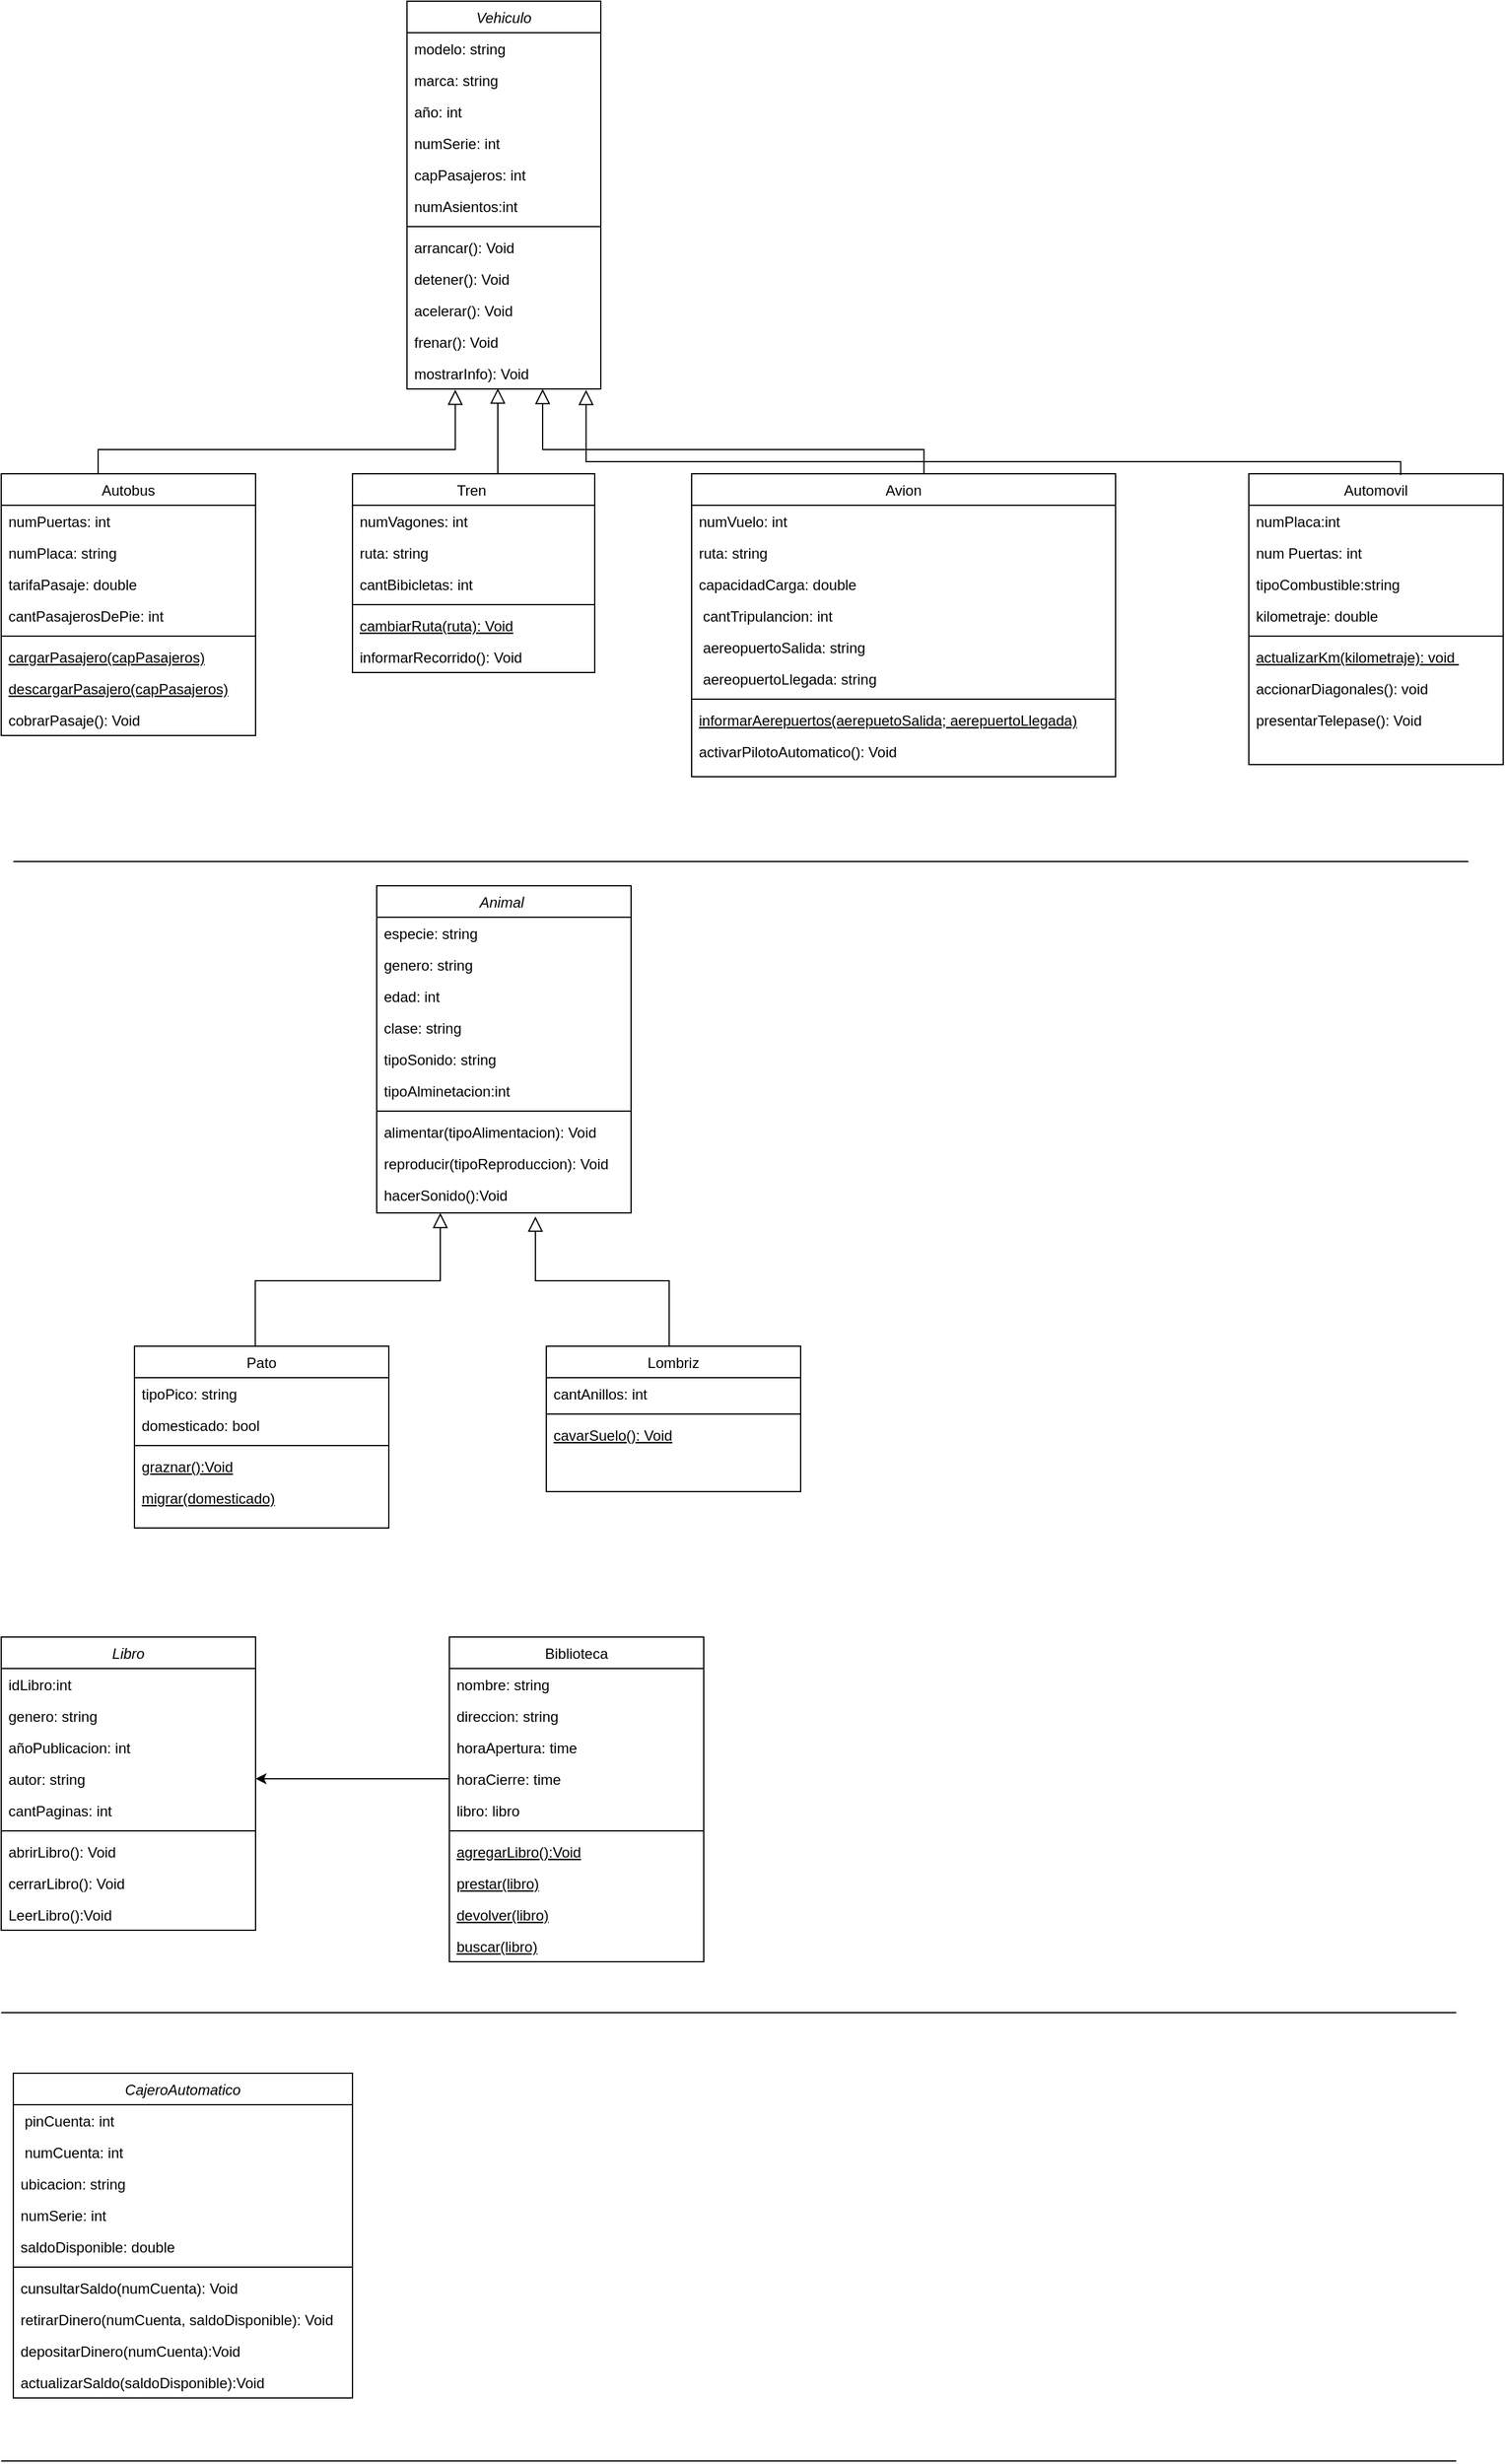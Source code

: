 <mxfile version="26.2.3">
  <diagram id="C5RBs43oDa-KdzZeNtuy" name="Page-1">
    <mxGraphModel dx="1697" dy="1608" grid="1" gridSize="10" guides="1" tooltips="1" connect="1" arrows="1" fold="1" page="1" pageScale="1" pageWidth="827" pageHeight="1169" math="0" shadow="0">
      <root>
        <mxCell id="WIyWlLk6GJQsqaUBKTNV-0" />
        <mxCell id="WIyWlLk6GJQsqaUBKTNV-1" parent="WIyWlLk6GJQsqaUBKTNV-0" />
        <mxCell id="zkfFHV4jXpPFQw0GAbJ--0" value="Vehiculo" style="swimlane;fontStyle=2;align=center;verticalAlign=top;childLayout=stackLayout;horizontal=1;startSize=26;horizontalStack=0;resizeParent=1;resizeLast=0;collapsible=1;marginBottom=0;rounded=0;shadow=0;strokeWidth=1;" parent="WIyWlLk6GJQsqaUBKTNV-1" vertex="1">
          <mxGeometry x="-435" y="-30" width="160" height="320" as="geometry">
            <mxRectangle x="230" y="140" width="160" height="26" as="alternateBounds" />
          </mxGeometry>
        </mxCell>
        <mxCell id="zkfFHV4jXpPFQw0GAbJ--1" value="modelo: string" style="text;align=left;verticalAlign=top;spacingLeft=4;spacingRight=4;overflow=hidden;rotatable=0;points=[[0,0.5],[1,0.5]];portConstraint=eastwest;" parent="zkfFHV4jXpPFQw0GAbJ--0" vertex="1">
          <mxGeometry y="26" width="160" height="26" as="geometry" />
        </mxCell>
        <mxCell id="_x3xow_RQGuz-umn8x1I-0" value="marca: string" style="text;align=left;verticalAlign=top;spacingLeft=4;spacingRight=4;overflow=hidden;rotatable=0;points=[[0,0.5],[1,0.5]];portConstraint=eastwest;" parent="zkfFHV4jXpPFQw0GAbJ--0" vertex="1">
          <mxGeometry y="52" width="160" height="26" as="geometry" />
        </mxCell>
        <mxCell id="_x3xow_RQGuz-umn8x1I-1" value="año: int" style="text;align=left;verticalAlign=top;spacingLeft=4;spacingRight=4;overflow=hidden;rotatable=0;points=[[0,0.5],[1,0.5]];portConstraint=eastwest;" parent="zkfFHV4jXpPFQw0GAbJ--0" vertex="1">
          <mxGeometry y="78" width="160" height="26" as="geometry" />
        </mxCell>
        <mxCell id="_x3xow_RQGuz-umn8x1I-2" value="numSerie: int" style="text;align=left;verticalAlign=top;spacingLeft=4;spacingRight=4;overflow=hidden;rotatable=0;points=[[0,0.5],[1,0.5]];portConstraint=eastwest;" parent="zkfFHV4jXpPFQw0GAbJ--0" vertex="1">
          <mxGeometry y="104" width="160" height="26" as="geometry" />
        </mxCell>
        <mxCell id="zkfFHV4jXpPFQw0GAbJ--2" value="capPasajeros: int" style="text;align=left;verticalAlign=top;spacingLeft=4;spacingRight=4;overflow=hidden;rotatable=0;points=[[0,0.5],[1,0.5]];portConstraint=eastwest;rounded=0;shadow=0;html=0;" parent="zkfFHV4jXpPFQw0GAbJ--0" vertex="1">
          <mxGeometry y="130" width="160" height="26" as="geometry" />
        </mxCell>
        <mxCell id="zkfFHV4jXpPFQw0GAbJ--3" value="numAsientos:int" style="text;align=left;verticalAlign=top;spacingLeft=4;spacingRight=4;overflow=hidden;rotatable=0;points=[[0,0.5],[1,0.5]];portConstraint=eastwest;rounded=0;shadow=0;html=0;" parent="zkfFHV4jXpPFQw0GAbJ--0" vertex="1">
          <mxGeometry y="156" width="160" height="26" as="geometry" />
        </mxCell>
        <mxCell id="zkfFHV4jXpPFQw0GAbJ--4" value="" style="line;html=1;strokeWidth=1;align=left;verticalAlign=middle;spacingTop=-1;spacingLeft=3;spacingRight=3;rotatable=0;labelPosition=right;points=[];portConstraint=eastwest;" parent="zkfFHV4jXpPFQw0GAbJ--0" vertex="1">
          <mxGeometry y="182" width="160" height="8" as="geometry" />
        </mxCell>
        <mxCell id="zkfFHV4jXpPFQw0GAbJ--5" value="arrancar(): Void" style="text;align=left;verticalAlign=top;spacingLeft=4;spacingRight=4;overflow=hidden;rotatable=0;points=[[0,0.5],[1,0.5]];portConstraint=eastwest;" parent="zkfFHV4jXpPFQw0GAbJ--0" vertex="1">
          <mxGeometry y="190" width="160" height="26" as="geometry" />
        </mxCell>
        <mxCell id="_x3xow_RQGuz-umn8x1I-3" value="detener(): Void" style="text;align=left;verticalAlign=top;spacingLeft=4;spacingRight=4;overflow=hidden;rotatable=0;points=[[0,0.5],[1,0.5]];portConstraint=eastwest;" parent="zkfFHV4jXpPFQw0GAbJ--0" vertex="1">
          <mxGeometry y="216" width="160" height="26" as="geometry" />
        </mxCell>
        <mxCell id="_x3xow_RQGuz-umn8x1I-4" value="acelerar(): Void" style="text;align=left;verticalAlign=top;spacingLeft=4;spacingRight=4;overflow=hidden;rotatable=0;points=[[0,0.5],[1,0.5]];portConstraint=eastwest;" parent="zkfFHV4jXpPFQw0GAbJ--0" vertex="1">
          <mxGeometry y="242" width="160" height="26" as="geometry" />
        </mxCell>
        <mxCell id="_x3xow_RQGuz-umn8x1I-5" value="frenar(): Void" style="text;align=left;verticalAlign=top;spacingLeft=4;spacingRight=4;overflow=hidden;rotatable=0;points=[[0,0.5],[1,0.5]];portConstraint=eastwest;" parent="zkfFHV4jXpPFQw0GAbJ--0" vertex="1">
          <mxGeometry y="268" width="160" height="26" as="geometry" />
        </mxCell>
        <mxCell id="-HWuFjG2yqkWY8YFfE7H-76" value="mostrarInfo): Void" style="text;align=left;verticalAlign=top;spacingLeft=4;spacingRight=4;overflow=hidden;rotatable=0;points=[[0,0.5],[1,0.5]];portConstraint=eastwest;" vertex="1" parent="zkfFHV4jXpPFQw0GAbJ--0">
          <mxGeometry y="294" width="160" height="26" as="geometry" />
        </mxCell>
        <mxCell id="zkfFHV4jXpPFQw0GAbJ--6" value="Autobus" style="swimlane;fontStyle=0;align=center;verticalAlign=top;childLayout=stackLayout;horizontal=1;startSize=26;horizontalStack=0;resizeParent=1;resizeLast=0;collapsible=1;marginBottom=0;rounded=0;shadow=0;strokeWidth=1;" parent="WIyWlLk6GJQsqaUBKTNV-1" vertex="1">
          <mxGeometry x="-770" y="360" width="210" height="216" as="geometry">
            <mxRectangle x="130" y="380" width="160" height="26" as="alternateBounds" />
          </mxGeometry>
        </mxCell>
        <mxCell id="zkfFHV4jXpPFQw0GAbJ--7" value="numPuertas: int " style="text;align=left;verticalAlign=top;spacingLeft=4;spacingRight=4;overflow=hidden;rotatable=0;points=[[0,0.5],[1,0.5]];portConstraint=eastwest;" parent="zkfFHV4jXpPFQw0GAbJ--6" vertex="1">
          <mxGeometry y="26" width="210" height="26" as="geometry" />
        </mxCell>
        <mxCell id="zkfFHV4jXpPFQw0GAbJ--8" value="numPlaca: string" style="text;align=left;verticalAlign=top;spacingLeft=4;spacingRight=4;overflow=hidden;rotatable=0;points=[[0,0.5],[1,0.5]];portConstraint=eastwest;rounded=0;shadow=0;html=0;" parent="zkfFHV4jXpPFQw0GAbJ--6" vertex="1">
          <mxGeometry y="52" width="210" height="26" as="geometry" />
        </mxCell>
        <mxCell id="_x3xow_RQGuz-umn8x1I-13" value="tarifaPasaje: double" style="text;align=left;verticalAlign=top;spacingLeft=4;spacingRight=4;overflow=hidden;rotatable=0;points=[[0,0.5],[1,0.5]];portConstraint=eastwest;rounded=0;shadow=0;html=0;" parent="zkfFHV4jXpPFQw0GAbJ--6" vertex="1">
          <mxGeometry y="78" width="210" height="26" as="geometry" />
        </mxCell>
        <mxCell id="_x3xow_RQGuz-umn8x1I-34" value="cantPasajerosDePie: int" style="text;align=left;verticalAlign=top;spacingLeft=4;spacingRight=4;overflow=hidden;rotatable=0;points=[[0,0.5],[1,0.5]];portConstraint=eastwest;rounded=0;shadow=0;html=0;" parent="zkfFHV4jXpPFQw0GAbJ--6" vertex="1">
          <mxGeometry y="104" width="210" height="26" as="geometry" />
        </mxCell>
        <mxCell id="zkfFHV4jXpPFQw0GAbJ--9" value="" style="line;html=1;strokeWidth=1;align=left;verticalAlign=middle;spacingTop=-1;spacingLeft=3;spacingRight=3;rotatable=0;labelPosition=right;points=[];portConstraint=eastwest;" parent="zkfFHV4jXpPFQw0GAbJ--6" vertex="1">
          <mxGeometry y="130" width="210" height="8" as="geometry" />
        </mxCell>
        <mxCell id="zkfFHV4jXpPFQw0GAbJ--10" value="cargarPasajero(capPasajeros)" style="text;align=left;verticalAlign=top;spacingLeft=4;spacingRight=4;overflow=hidden;rotatable=0;points=[[0,0.5],[1,0.5]];portConstraint=eastwest;fontStyle=4" parent="zkfFHV4jXpPFQw0GAbJ--6" vertex="1">
          <mxGeometry y="138" width="210" height="26" as="geometry" />
        </mxCell>
        <mxCell id="_x3xow_RQGuz-umn8x1I-14" value="descargarPasajero(capPasajeros)" style="text;align=left;verticalAlign=top;spacingLeft=4;spacingRight=4;overflow=hidden;rotatable=0;points=[[0,0.5],[1,0.5]];portConstraint=eastwest;fontStyle=4" parent="zkfFHV4jXpPFQw0GAbJ--6" vertex="1">
          <mxGeometry y="164" width="210" height="26" as="geometry" />
        </mxCell>
        <mxCell id="zkfFHV4jXpPFQw0GAbJ--11" value="cobrarPasaje(): Void" style="text;align=left;verticalAlign=top;spacingLeft=4;spacingRight=4;overflow=hidden;rotatable=0;points=[[0,0.5],[1,0.5]];portConstraint=eastwest;" parent="zkfFHV4jXpPFQw0GAbJ--6" vertex="1">
          <mxGeometry y="190" width="210" height="26" as="geometry" />
        </mxCell>
        <mxCell id="zkfFHV4jXpPFQw0GAbJ--12" value="" style="endArrow=block;endSize=10;endFill=0;shadow=0;strokeWidth=1;rounded=0;curved=0;edgeStyle=elbowEdgeStyle;elbow=vertical;entryX=0.249;entryY=1.025;entryDx=0;entryDy=0;entryPerimeter=0;" parent="WIyWlLk6GJQsqaUBKTNV-1" edge="1" target="-HWuFjG2yqkWY8YFfE7H-76">
          <mxGeometry width="160" relative="1" as="geometry">
            <mxPoint x="-690" y="360" as="sourcePoint" />
            <mxPoint x="-395" y="304.0" as="targetPoint" />
            <Array as="points">
              <mxPoint x="-555" y="340" />
            </Array>
          </mxGeometry>
        </mxCell>
        <mxCell id="zkfFHV4jXpPFQw0GAbJ--16" value="" style="endArrow=block;endSize=10;endFill=0;shadow=0;strokeWidth=1;rounded=0;curved=0;edgeStyle=elbowEdgeStyle;elbow=horizontal;exitX=0.544;exitY=0.008;exitDx=0;exitDy=0;exitPerimeter=0;entryX=0.47;entryY=0.984;entryDx=0;entryDy=0;entryPerimeter=0;" parent="WIyWlLk6GJQsqaUBKTNV-1" source="_x3xow_RQGuz-umn8x1I-16" target="-HWuFjG2yqkWY8YFfE7H-76" edge="1">
          <mxGeometry width="160" relative="1" as="geometry">
            <mxPoint x="-270" y="380" as="sourcePoint" />
            <mxPoint x="-349" y="330" as="targetPoint" />
            <Array as="points">
              <mxPoint x="-360" y="330" />
              <mxPoint x="-360" y="330" />
            </Array>
          </mxGeometry>
        </mxCell>
        <mxCell id="_x3xow_RQGuz-umn8x1I-16" value="Tren " style="swimlane;fontStyle=0;align=center;verticalAlign=top;childLayout=stackLayout;horizontal=1;startSize=26;horizontalStack=0;resizeParent=1;resizeLast=0;collapsible=1;marginBottom=0;rounded=0;shadow=0;strokeWidth=1;" parent="WIyWlLk6GJQsqaUBKTNV-1" vertex="1">
          <mxGeometry x="-480" y="360" width="200" height="164" as="geometry">
            <mxRectangle x="130" y="380" width="160" height="26" as="alternateBounds" />
          </mxGeometry>
        </mxCell>
        <mxCell id="_x3xow_RQGuz-umn8x1I-17" value="numVagones: int " style="text;align=left;verticalAlign=top;spacingLeft=4;spacingRight=4;overflow=hidden;rotatable=0;points=[[0,0.5],[1,0.5]];portConstraint=eastwest;" parent="_x3xow_RQGuz-umn8x1I-16" vertex="1">
          <mxGeometry y="26" width="200" height="26" as="geometry" />
        </mxCell>
        <mxCell id="_x3xow_RQGuz-umn8x1I-18" value="ruta: string" style="text;align=left;verticalAlign=top;spacingLeft=4;spacingRight=4;overflow=hidden;rotatable=0;points=[[0,0.5],[1,0.5]];portConstraint=eastwest;rounded=0;shadow=0;html=0;" parent="_x3xow_RQGuz-umn8x1I-16" vertex="1">
          <mxGeometry y="52" width="200" height="26" as="geometry" />
        </mxCell>
        <mxCell id="_x3xow_RQGuz-umn8x1I-36" value="cantBibicletas: int" style="text;align=left;verticalAlign=top;spacingLeft=4;spacingRight=4;overflow=hidden;rotatable=0;points=[[0,0.5],[1,0.5]];portConstraint=eastwest;rounded=0;shadow=0;html=0;" parent="_x3xow_RQGuz-umn8x1I-16" vertex="1">
          <mxGeometry y="78" width="200" height="26" as="geometry" />
        </mxCell>
        <mxCell id="_x3xow_RQGuz-umn8x1I-20" value="" style="line;html=1;strokeWidth=1;align=left;verticalAlign=middle;spacingTop=-1;spacingLeft=3;spacingRight=3;rotatable=0;labelPosition=right;points=[];portConstraint=eastwest;" parent="_x3xow_RQGuz-umn8x1I-16" vertex="1">
          <mxGeometry y="104" width="200" height="8" as="geometry" />
        </mxCell>
        <mxCell id="_x3xow_RQGuz-umn8x1I-21" value="cambiarRuta(ruta): Void" style="text;align=left;verticalAlign=top;spacingLeft=4;spacingRight=4;overflow=hidden;rotatable=0;points=[[0,0.5],[1,0.5]];portConstraint=eastwest;fontStyle=4" parent="_x3xow_RQGuz-umn8x1I-16" vertex="1">
          <mxGeometry y="112" width="200" height="26" as="geometry" />
        </mxCell>
        <mxCell id="_x3xow_RQGuz-umn8x1I-23" value="informarRecorrido(): Void" style="text;align=left;verticalAlign=top;spacingLeft=4;spacingRight=4;overflow=hidden;rotatable=0;points=[[0,0.5],[1,0.5]];portConstraint=eastwest;" parent="_x3xow_RQGuz-umn8x1I-16" vertex="1">
          <mxGeometry y="138" width="200" height="26" as="geometry" />
        </mxCell>
        <mxCell id="_x3xow_RQGuz-umn8x1I-25" value="" style="endArrow=block;endSize=10;endFill=0;shadow=0;strokeWidth=1;rounded=0;curved=0;edgeStyle=elbowEdgeStyle;elbow=vertical;exitX=0.548;exitY=0.009;exitDx=0;exitDy=0;exitPerimeter=0;" parent="WIyWlLk6GJQsqaUBKTNV-1" source="_x3xow_RQGuz-umn8x1I-26" edge="1">
          <mxGeometry width="160" relative="1" as="geometry">
            <mxPoint x="-100" y="360" as="sourcePoint" />
            <mxPoint x="-323" y="290" as="targetPoint" />
            <Array as="points">
              <mxPoint x="-350" y="340" />
              <mxPoint x="-350" y="340" />
            </Array>
          </mxGeometry>
        </mxCell>
        <mxCell id="_x3xow_RQGuz-umn8x1I-26" value="Avion" style="swimlane;fontStyle=0;align=center;verticalAlign=top;childLayout=stackLayout;horizontal=1;startSize=26;horizontalStack=0;resizeParent=1;resizeLast=0;collapsible=1;marginBottom=0;rounded=0;shadow=0;strokeWidth=1;" parent="WIyWlLk6GJQsqaUBKTNV-1" vertex="1">
          <mxGeometry x="-200" y="360" width="350" height="250" as="geometry">
            <mxRectangle x="130" y="380" width="160" height="26" as="alternateBounds" />
          </mxGeometry>
        </mxCell>
        <mxCell id="_x3xow_RQGuz-umn8x1I-27" value="numVuelo: int " style="text;align=left;verticalAlign=top;spacingLeft=4;spacingRight=4;overflow=hidden;rotatable=0;points=[[0,0.5],[1,0.5]];portConstraint=eastwest;" parent="_x3xow_RQGuz-umn8x1I-26" vertex="1">
          <mxGeometry y="26" width="350" height="26" as="geometry" />
        </mxCell>
        <mxCell id="_x3xow_RQGuz-umn8x1I-28" value="ruta: string" style="text;align=left;verticalAlign=top;spacingLeft=4;spacingRight=4;overflow=hidden;rotatable=0;points=[[0,0.5],[1,0.5]];portConstraint=eastwest;rounded=0;shadow=0;html=0;" parent="_x3xow_RQGuz-umn8x1I-26" vertex="1">
          <mxGeometry y="52" width="350" height="26" as="geometry" />
        </mxCell>
        <mxCell id="_x3xow_RQGuz-umn8x1I-29" value="capacidadCarga: double" style="text;align=left;verticalAlign=top;spacingLeft=4;spacingRight=4;overflow=hidden;rotatable=0;points=[[0,0.5],[1,0.5]];portConstraint=eastwest;rounded=0;shadow=0;html=0;" parent="_x3xow_RQGuz-umn8x1I-26" vertex="1">
          <mxGeometry y="78" width="350" height="26" as="geometry" />
        </mxCell>
        <mxCell id="_x3xow_RQGuz-umn8x1I-37" value=" cantTripulancion: int " style="text;align=left;verticalAlign=top;spacingLeft=4;spacingRight=4;overflow=hidden;rotatable=0;points=[[0,0.5],[1,0.5]];portConstraint=eastwest;rounded=0;shadow=0;html=0;" parent="_x3xow_RQGuz-umn8x1I-26" vertex="1">
          <mxGeometry y="104" width="350" height="26" as="geometry" />
        </mxCell>
        <mxCell id="_x3xow_RQGuz-umn8x1I-38" value=" aereopuertoSalida: string " style="text;align=left;verticalAlign=top;spacingLeft=4;spacingRight=4;overflow=hidden;rotatable=0;points=[[0,0.5],[1,0.5]];portConstraint=eastwest;rounded=0;shadow=0;html=0;" parent="_x3xow_RQGuz-umn8x1I-26" vertex="1">
          <mxGeometry y="130" width="350" height="26" as="geometry" />
        </mxCell>
        <mxCell id="_x3xow_RQGuz-umn8x1I-39" value=" aereopuertoLlegada: string " style="text;align=left;verticalAlign=top;spacingLeft=4;spacingRight=4;overflow=hidden;rotatable=0;points=[[0,0.5],[1,0.5]];portConstraint=eastwest;rounded=0;shadow=0;html=0;" parent="_x3xow_RQGuz-umn8x1I-26" vertex="1">
          <mxGeometry y="156" width="350" height="26" as="geometry" />
        </mxCell>
        <mxCell id="_x3xow_RQGuz-umn8x1I-30" value="" style="line;html=1;strokeWidth=1;align=left;verticalAlign=middle;spacingTop=-1;spacingLeft=3;spacingRight=3;rotatable=0;labelPosition=right;points=[];portConstraint=eastwest;" parent="_x3xow_RQGuz-umn8x1I-26" vertex="1">
          <mxGeometry y="182" width="350" height="8" as="geometry" />
        </mxCell>
        <mxCell id="_x3xow_RQGuz-umn8x1I-31" value="informarAerepuertos(aerepuetoSalida; aerepuertoLlegada)" style="text;align=left;verticalAlign=top;spacingLeft=4;spacingRight=4;overflow=hidden;rotatable=0;points=[[0,0.5],[1,0.5]];portConstraint=eastwest;fontStyle=4" parent="_x3xow_RQGuz-umn8x1I-26" vertex="1">
          <mxGeometry y="190" width="350" height="26" as="geometry" />
        </mxCell>
        <mxCell id="_x3xow_RQGuz-umn8x1I-41" value="activarPilotoAutomatico(): Void" style="text;align=left;verticalAlign=top;spacingLeft=4;spacingRight=4;overflow=hidden;rotatable=0;points=[[0,0.5],[1,0.5]];portConstraint=eastwest;" parent="_x3xow_RQGuz-umn8x1I-26" vertex="1">
          <mxGeometry y="216" width="350" height="26" as="geometry" />
        </mxCell>
        <mxCell id="_x3xow_RQGuz-umn8x1I-67" value="Automovil" style="swimlane;fontStyle=0;align=center;verticalAlign=top;childLayout=stackLayout;horizontal=1;startSize=26;horizontalStack=0;resizeParent=1;resizeLast=0;collapsible=1;marginBottom=0;rounded=0;shadow=0;strokeWidth=1;" parent="WIyWlLk6GJQsqaUBKTNV-1" vertex="1">
          <mxGeometry x="260" y="360" width="210" height="240" as="geometry">
            <mxRectangle x="130" y="380" width="160" height="26" as="alternateBounds" />
          </mxGeometry>
        </mxCell>
        <mxCell id="_x3xow_RQGuz-umn8x1I-69" value="numPlaca:int" style="text;align=left;verticalAlign=top;spacingLeft=4;spacingRight=4;overflow=hidden;rotatable=0;points=[[0,0.5],[1,0.5]];portConstraint=eastwest;rounded=0;shadow=0;html=0;" parent="_x3xow_RQGuz-umn8x1I-67" vertex="1">
          <mxGeometry y="26" width="210" height="26" as="geometry" />
        </mxCell>
        <mxCell id="_x3xow_RQGuz-umn8x1I-74" value="num Puertas: int" style="text;align=left;verticalAlign=top;spacingLeft=4;spacingRight=4;overflow=hidden;rotatable=0;points=[[0,0.5],[1,0.5]];portConstraint=eastwest;rounded=0;shadow=0;html=0;" parent="_x3xow_RQGuz-umn8x1I-67" vertex="1">
          <mxGeometry y="52" width="210" height="26" as="geometry" />
        </mxCell>
        <mxCell id="_x3xow_RQGuz-umn8x1I-80" value="tipoCombustible:string&#xa;" style="text;align=left;verticalAlign=top;spacingLeft=4;spacingRight=4;overflow=hidden;rotatable=0;points=[[0,0.5],[1,0.5]];portConstraint=eastwest;rounded=0;shadow=0;html=0;" parent="_x3xow_RQGuz-umn8x1I-67" vertex="1">
          <mxGeometry y="78" width="210" height="26" as="geometry" />
        </mxCell>
        <mxCell id="_x3xow_RQGuz-umn8x1I-81" value="kilometraje: double" style="text;align=left;verticalAlign=top;spacingLeft=4;spacingRight=4;overflow=hidden;rotatable=0;points=[[0,0.5],[1,0.5]];portConstraint=eastwest;rounded=0;shadow=0;html=0;" parent="_x3xow_RQGuz-umn8x1I-67" vertex="1">
          <mxGeometry y="104" width="210" height="26" as="geometry" />
        </mxCell>
        <mxCell id="_x3xow_RQGuz-umn8x1I-75" value="" style="line;html=1;strokeWidth=1;align=left;verticalAlign=middle;spacingTop=-1;spacingLeft=3;spacingRight=3;rotatable=0;labelPosition=right;points=[];portConstraint=eastwest;" parent="_x3xow_RQGuz-umn8x1I-67" vertex="1">
          <mxGeometry y="130" width="210" height="8" as="geometry" />
        </mxCell>
        <mxCell id="_x3xow_RQGuz-umn8x1I-76" value="actualizarKm(kilometraje): void " style="text;align=left;verticalAlign=top;spacingLeft=4;spacingRight=4;overflow=hidden;rotatable=0;points=[[0,0.5],[1,0.5]];portConstraint=eastwest;fontStyle=4" parent="_x3xow_RQGuz-umn8x1I-67" vertex="1">
          <mxGeometry y="138" width="210" height="26" as="geometry" />
        </mxCell>
        <mxCell id="_x3xow_RQGuz-umn8x1I-77" value="accionarDiagonales(): void" style="text;align=left;verticalAlign=top;spacingLeft=4;spacingRight=4;overflow=hidden;rotatable=0;points=[[0,0.5],[1,0.5]];portConstraint=eastwest;" parent="_x3xow_RQGuz-umn8x1I-67" vertex="1">
          <mxGeometry y="164" width="210" height="26" as="geometry" />
        </mxCell>
        <mxCell id="_x3xow_RQGuz-umn8x1I-78" value="presentarTelepase(): Void" style="text;align=left;verticalAlign=top;spacingLeft=4;spacingRight=4;overflow=hidden;rotatable=0;points=[[0,0.5],[1,0.5]];portConstraint=eastwest;" parent="_x3xow_RQGuz-umn8x1I-67" vertex="1">
          <mxGeometry y="190" width="210" height="26" as="geometry" />
        </mxCell>
        <mxCell id="_x3xow_RQGuz-umn8x1I-79" value="" style="endArrow=block;endSize=10;endFill=0;shadow=0;strokeWidth=1;rounded=0;curved=0;edgeStyle=elbowEdgeStyle;elbow=vertical;exitX=0.597;exitY=0.004;exitDx=0;exitDy=0;entryX=0.924;entryY=1.03;entryDx=0;entryDy=0;entryPerimeter=0;exitPerimeter=0;" parent="WIyWlLk6GJQsqaUBKTNV-1" source="_x3xow_RQGuz-umn8x1I-67" target="-HWuFjG2yqkWY8YFfE7H-76" edge="1">
          <mxGeometry width="160" relative="1" as="geometry">
            <mxPoint x="35" y="373" as="sourcePoint" />
            <mxPoint x="-318" y="316" as="targetPoint" />
            <Array as="points">
              <mxPoint x="-340" y="350" />
              <mxPoint x="-340" y="350" />
            </Array>
          </mxGeometry>
        </mxCell>
        <mxCell id="-HWuFjG2yqkWY8YFfE7H-0" value="Animal " style="swimlane;fontStyle=2;align=center;verticalAlign=top;childLayout=stackLayout;horizontal=1;startSize=26;horizontalStack=0;resizeParent=1;resizeLast=0;collapsible=1;marginBottom=0;rounded=0;shadow=0;strokeWidth=1;" vertex="1" parent="WIyWlLk6GJQsqaUBKTNV-1">
          <mxGeometry x="-460" y="700" width="210" height="270" as="geometry">
            <mxRectangle x="230" y="140" width="160" height="26" as="alternateBounds" />
          </mxGeometry>
        </mxCell>
        <mxCell id="-HWuFjG2yqkWY8YFfE7H-1" value="especie: string" style="text;align=left;verticalAlign=top;spacingLeft=4;spacingRight=4;overflow=hidden;rotatable=0;points=[[0,0.5],[1,0.5]];portConstraint=eastwest;" vertex="1" parent="-HWuFjG2yqkWY8YFfE7H-0">
          <mxGeometry y="26" width="210" height="26" as="geometry" />
        </mxCell>
        <mxCell id="-HWuFjG2yqkWY8YFfE7H-2" value="genero: string" style="text;align=left;verticalAlign=top;spacingLeft=4;spacingRight=4;overflow=hidden;rotatable=0;points=[[0,0.5],[1,0.5]];portConstraint=eastwest;" vertex="1" parent="-HWuFjG2yqkWY8YFfE7H-0">
          <mxGeometry y="52" width="210" height="26" as="geometry" />
        </mxCell>
        <mxCell id="-HWuFjG2yqkWY8YFfE7H-3" value="edad: int" style="text;align=left;verticalAlign=top;spacingLeft=4;spacingRight=4;overflow=hidden;rotatable=0;points=[[0,0.5],[1,0.5]];portConstraint=eastwest;" vertex="1" parent="-HWuFjG2yqkWY8YFfE7H-0">
          <mxGeometry y="78" width="210" height="26" as="geometry" />
        </mxCell>
        <mxCell id="-HWuFjG2yqkWY8YFfE7H-4" value="clase: string" style="text;align=left;verticalAlign=top;spacingLeft=4;spacingRight=4;overflow=hidden;rotatable=0;points=[[0,0.5],[1,0.5]];portConstraint=eastwest;" vertex="1" parent="-HWuFjG2yqkWY8YFfE7H-0">
          <mxGeometry y="104" width="210" height="26" as="geometry" />
        </mxCell>
        <mxCell id="-HWuFjG2yqkWY8YFfE7H-5" value="tipoSonido: string" style="text;align=left;verticalAlign=top;spacingLeft=4;spacingRight=4;overflow=hidden;rotatable=0;points=[[0,0.5],[1,0.5]];portConstraint=eastwest;rounded=0;shadow=0;html=0;" vertex="1" parent="-HWuFjG2yqkWY8YFfE7H-0">
          <mxGeometry y="130" width="210" height="26" as="geometry" />
        </mxCell>
        <mxCell id="-HWuFjG2yqkWY8YFfE7H-6" value="tipoAlminetacion:int" style="text;align=left;verticalAlign=top;spacingLeft=4;spacingRight=4;overflow=hidden;rotatable=0;points=[[0,0.5],[1,0.5]];portConstraint=eastwest;rounded=0;shadow=0;html=0;" vertex="1" parent="-HWuFjG2yqkWY8YFfE7H-0">
          <mxGeometry y="156" width="210" height="26" as="geometry" />
        </mxCell>
        <mxCell id="-HWuFjG2yqkWY8YFfE7H-7" value="" style="line;html=1;strokeWidth=1;align=left;verticalAlign=middle;spacingTop=-1;spacingLeft=3;spacingRight=3;rotatable=0;labelPosition=right;points=[];portConstraint=eastwest;" vertex="1" parent="-HWuFjG2yqkWY8YFfE7H-0">
          <mxGeometry y="182" width="210" height="8" as="geometry" />
        </mxCell>
        <mxCell id="-HWuFjG2yqkWY8YFfE7H-8" value="alimentar(tipoAlimentacion): Void" style="text;align=left;verticalAlign=top;spacingLeft=4;spacingRight=4;overflow=hidden;rotatable=0;points=[[0,0.5],[1,0.5]];portConstraint=eastwest;" vertex="1" parent="-HWuFjG2yqkWY8YFfE7H-0">
          <mxGeometry y="190" width="210" height="26" as="geometry" />
        </mxCell>
        <mxCell id="-HWuFjG2yqkWY8YFfE7H-9" value="reproducir(tipoReproduccion): Void" style="text;align=left;verticalAlign=top;spacingLeft=4;spacingRight=4;overflow=hidden;rotatable=0;points=[[0,0.5],[1,0.5]];portConstraint=eastwest;" vertex="1" parent="-HWuFjG2yqkWY8YFfE7H-0">
          <mxGeometry y="216" width="210" height="26" as="geometry" />
        </mxCell>
        <mxCell id="-HWuFjG2yqkWY8YFfE7H-10" value="hacerSonido():Void" style="text;align=left;verticalAlign=top;spacingLeft=4;spacingRight=4;overflow=hidden;rotatable=0;points=[[0,0.5],[1,0.5]];portConstraint=eastwest;" vertex="1" parent="-HWuFjG2yqkWY8YFfE7H-0">
          <mxGeometry y="242" width="210" height="26" as="geometry" />
        </mxCell>
        <mxCell id="-HWuFjG2yqkWY8YFfE7H-13" value="" style="endArrow=block;endSize=10;endFill=0;shadow=0;strokeWidth=1;rounded=0;curved=0;edgeStyle=elbowEdgeStyle;elbow=vertical;exitX=0.475;exitY=-0.001;exitDx=0;exitDy=0;exitPerimeter=0;entryX=0.25;entryY=1;entryDx=0;entryDy=0;" edge="1" parent="WIyWlLk6GJQsqaUBKTNV-1" source="-HWuFjG2yqkWY8YFfE7H-14" target="-HWuFjG2yqkWY8YFfE7H-0">
          <mxGeometry width="160" relative="1" as="geometry">
            <mxPoint x="-561" y="1046" as="sourcePoint" />
            <mxPoint x="-266" y="990.0" as="targetPoint" />
            <Array as="points">
              <mxPoint x="-426" y="1026" />
            </Array>
          </mxGeometry>
        </mxCell>
        <mxCell id="-HWuFjG2yqkWY8YFfE7H-14" value="Pato" style="swimlane;fontStyle=0;align=center;verticalAlign=top;childLayout=stackLayout;horizontal=1;startSize=26;horizontalStack=0;resizeParent=1;resizeLast=0;collapsible=1;marginBottom=0;rounded=0;shadow=0;strokeWidth=1;" vertex="1" parent="WIyWlLk6GJQsqaUBKTNV-1">
          <mxGeometry x="-660" y="1080" width="210" height="150" as="geometry">
            <mxRectangle x="130" y="380" width="160" height="26" as="alternateBounds" />
          </mxGeometry>
        </mxCell>
        <mxCell id="-HWuFjG2yqkWY8YFfE7H-15" value="tipoPico: string " style="text;align=left;verticalAlign=top;spacingLeft=4;spacingRight=4;overflow=hidden;rotatable=0;points=[[0,0.5],[1,0.5]];portConstraint=eastwest;" vertex="1" parent="-HWuFjG2yqkWY8YFfE7H-14">
          <mxGeometry y="26" width="210" height="26" as="geometry" />
        </mxCell>
        <mxCell id="-HWuFjG2yqkWY8YFfE7H-17" value="domesticado: bool" style="text;align=left;verticalAlign=top;spacingLeft=4;spacingRight=4;overflow=hidden;rotatable=0;points=[[0,0.5],[1,0.5]];portConstraint=eastwest;rounded=0;shadow=0;html=0;" vertex="1" parent="-HWuFjG2yqkWY8YFfE7H-14">
          <mxGeometry y="52" width="210" height="26" as="geometry" />
        </mxCell>
        <mxCell id="-HWuFjG2yqkWY8YFfE7H-19" value="" style="line;html=1;strokeWidth=1;align=left;verticalAlign=middle;spacingTop=-1;spacingLeft=3;spacingRight=3;rotatable=0;labelPosition=right;points=[];portConstraint=eastwest;" vertex="1" parent="-HWuFjG2yqkWY8YFfE7H-14">
          <mxGeometry y="78" width="210" height="8" as="geometry" />
        </mxCell>
        <mxCell id="-HWuFjG2yqkWY8YFfE7H-20" value="graznar():Void" style="text;align=left;verticalAlign=top;spacingLeft=4;spacingRight=4;overflow=hidden;rotatable=0;points=[[0,0.5],[1,0.5]];portConstraint=eastwest;fontStyle=4" vertex="1" parent="-HWuFjG2yqkWY8YFfE7H-14">
          <mxGeometry y="86" width="210" height="26" as="geometry" />
        </mxCell>
        <mxCell id="-HWuFjG2yqkWY8YFfE7H-21" value="migrar(domesticado)" style="text;align=left;verticalAlign=top;spacingLeft=4;spacingRight=4;overflow=hidden;rotatable=0;points=[[0,0.5],[1,0.5]];portConstraint=eastwest;fontStyle=4" vertex="1" parent="-HWuFjG2yqkWY8YFfE7H-14">
          <mxGeometry y="112" width="210" height="26" as="geometry" />
        </mxCell>
        <mxCell id="-HWuFjG2yqkWY8YFfE7H-23" value="Lombriz" style="swimlane;fontStyle=0;align=center;verticalAlign=top;childLayout=stackLayout;horizontal=1;startSize=26;horizontalStack=0;resizeParent=1;resizeLast=0;collapsible=1;marginBottom=0;rounded=0;shadow=0;strokeWidth=1;" vertex="1" parent="WIyWlLk6GJQsqaUBKTNV-1">
          <mxGeometry x="-320" y="1080" width="210" height="120" as="geometry">
            <mxRectangle x="130" y="380" width="160" height="26" as="alternateBounds" />
          </mxGeometry>
        </mxCell>
        <mxCell id="-HWuFjG2yqkWY8YFfE7H-24" value="cantAnillos: int " style="text;align=left;verticalAlign=top;spacingLeft=4;spacingRight=4;overflow=hidden;rotatable=0;points=[[0,0.5],[1,0.5]];portConstraint=eastwest;" vertex="1" parent="-HWuFjG2yqkWY8YFfE7H-23">
          <mxGeometry y="26" width="210" height="26" as="geometry" />
        </mxCell>
        <mxCell id="-HWuFjG2yqkWY8YFfE7H-26" value="" style="line;html=1;strokeWidth=1;align=left;verticalAlign=middle;spacingTop=-1;spacingLeft=3;spacingRight=3;rotatable=0;labelPosition=right;points=[];portConstraint=eastwest;" vertex="1" parent="-HWuFjG2yqkWY8YFfE7H-23">
          <mxGeometry y="52" width="210" height="8" as="geometry" />
        </mxCell>
        <mxCell id="-HWuFjG2yqkWY8YFfE7H-28" value="cavarSuelo(): Void" style="text;align=left;verticalAlign=top;spacingLeft=4;spacingRight=4;overflow=hidden;rotatable=0;points=[[0,0.5],[1,0.5]];portConstraint=eastwest;fontStyle=4" vertex="1" parent="-HWuFjG2yqkWY8YFfE7H-23">
          <mxGeometry y="60" width="210" height="26" as="geometry" />
        </mxCell>
        <mxCell id="-HWuFjG2yqkWY8YFfE7H-29" value="" style="endArrow=block;endSize=10;endFill=0;shadow=0;strokeWidth=1;rounded=0;curved=0;edgeStyle=elbowEdgeStyle;elbow=vertical;exitX=0.483;exitY=0.001;exitDx=0;exitDy=0;exitPerimeter=0;entryX=0.624;entryY=1.192;entryDx=0;entryDy=0;entryPerimeter=0;" edge="1" parent="WIyWlLk6GJQsqaUBKTNV-1" source="-HWuFjG2yqkWY8YFfE7H-23" target="-HWuFjG2yqkWY8YFfE7H-10">
          <mxGeometry width="160" relative="1" as="geometry">
            <mxPoint x="-220" y="1070" as="sourcePoint" />
            <mxPoint x="-186" y="990.0" as="targetPoint" />
            <Array as="points">
              <mxPoint x="-346" y="1026" />
            </Array>
          </mxGeometry>
        </mxCell>
        <mxCell id="-HWuFjG2yqkWY8YFfE7H-30" value="Libro" style="swimlane;fontStyle=2;align=center;verticalAlign=top;childLayout=stackLayout;horizontal=1;startSize=26;horizontalStack=0;resizeParent=1;resizeLast=0;collapsible=1;marginBottom=0;rounded=0;shadow=0;strokeWidth=1;" vertex="1" parent="WIyWlLk6GJQsqaUBKTNV-1">
          <mxGeometry x="-770" y="1320" width="210" height="242" as="geometry">
            <mxRectangle x="230" y="140" width="160" height="26" as="alternateBounds" />
          </mxGeometry>
        </mxCell>
        <mxCell id="-HWuFjG2yqkWY8YFfE7H-31" value="idLibro:int" style="text;align=left;verticalAlign=top;spacingLeft=4;spacingRight=4;overflow=hidden;rotatable=0;points=[[0,0.5],[1,0.5]];portConstraint=eastwest;" vertex="1" parent="-HWuFjG2yqkWY8YFfE7H-30">
          <mxGeometry y="26" width="210" height="26" as="geometry" />
        </mxCell>
        <mxCell id="-HWuFjG2yqkWY8YFfE7H-32" value="genero: string" style="text;align=left;verticalAlign=top;spacingLeft=4;spacingRight=4;overflow=hidden;rotatable=0;points=[[0,0.5],[1,0.5]];portConstraint=eastwest;" vertex="1" parent="-HWuFjG2yqkWY8YFfE7H-30">
          <mxGeometry y="52" width="210" height="26" as="geometry" />
        </mxCell>
        <mxCell id="-HWuFjG2yqkWY8YFfE7H-33" value="añoPublicacion: int" style="text;align=left;verticalAlign=top;spacingLeft=4;spacingRight=4;overflow=hidden;rotatable=0;points=[[0,0.5],[1,0.5]];portConstraint=eastwest;" vertex="1" parent="-HWuFjG2yqkWY8YFfE7H-30">
          <mxGeometry y="78" width="210" height="26" as="geometry" />
        </mxCell>
        <mxCell id="-HWuFjG2yqkWY8YFfE7H-34" value="autor: string" style="text;align=left;verticalAlign=top;spacingLeft=4;spacingRight=4;overflow=hidden;rotatable=0;points=[[0,0.5],[1,0.5]];portConstraint=eastwest;" vertex="1" parent="-HWuFjG2yqkWY8YFfE7H-30">
          <mxGeometry y="104" width="210" height="26" as="geometry" />
        </mxCell>
        <mxCell id="-HWuFjG2yqkWY8YFfE7H-35" value="cantPaginas: int" style="text;align=left;verticalAlign=top;spacingLeft=4;spacingRight=4;overflow=hidden;rotatable=0;points=[[0,0.5],[1,0.5]];portConstraint=eastwest;rounded=0;shadow=0;html=0;" vertex="1" parent="-HWuFjG2yqkWY8YFfE7H-30">
          <mxGeometry y="130" width="210" height="26" as="geometry" />
        </mxCell>
        <mxCell id="-HWuFjG2yqkWY8YFfE7H-37" value="" style="line;html=1;strokeWidth=1;align=left;verticalAlign=middle;spacingTop=-1;spacingLeft=3;spacingRight=3;rotatable=0;labelPosition=right;points=[];portConstraint=eastwest;" vertex="1" parent="-HWuFjG2yqkWY8YFfE7H-30">
          <mxGeometry y="156" width="210" height="8" as="geometry" />
        </mxCell>
        <mxCell id="-HWuFjG2yqkWY8YFfE7H-38" value="abrirLibro(): Void" style="text;align=left;verticalAlign=top;spacingLeft=4;spacingRight=4;overflow=hidden;rotatable=0;points=[[0,0.5],[1,0.5]];portConstraint=eastwest;" vertex="1" parent="-HWuFjG2yqkWY8YFfE7H-30">
          <mxGeometry y="164" width="210" height="26" as="geometry" />
        </mxCell>
        <mxCell id="-HWuFjG2yqkWY8YFfE7H-54" value="cerrarLibro(): Void" style="text;align=left;verticalAlign=top;spacingLeft=4;spacingRight=4;overflow=hidden;rotatable=0;points=[[0,0.5],[1,0.5]];portConstraint=eastwest;" vertex="1" parent="-HWuFjG2yqkWY8YFfE7H-30">
          <mxGeometry y="190" width="210" height="26" as="geometry" />
        </mxCell>
        <mxCell id="-HWuFjG2yqkWY8YFfE7H-40" value="LeerLibro():Void" style="text;align=left;verticalAlign=top;spacingLeft=4;spacingRight=4;overflow=hidden;rotatable=0;points=[[0,0.5],[1,0.5]];portConstraint=eastwest;" vertex="1" parent="-HWuFjG2yqkWY8YFfE7H-30">
          <mxGeometry y="216" width="210" height="26" as="geometry" />
        </mxCell>
        <mxCell id="-HWuFjG2yqkWY8YFfE7H-42" value="Biblioteca" style="swimlane;fontStyle=0;align=center;verticalAlign=top;childLayout=stackLayout;horizontal=1;startSize=26;horizontalStack=0;resizeParent=1;resizeLast=0;collapsible=1;marginBottom=0;rounded=0;shadow=0;strokeWidth=1;" vertex="1" parent="WIyWlLk6GJQsqaUBKTNV-1">
          <mxGeometry x="-400" y="1320" width="210" height="268" as="geometry">
            <mxRectangle x="130" y="380" width="160" height="26" as="alternateBounds" />
          </mxGeometry>
        </mxCell>
        <mxCell id="-HWuFjG2yqkWY8YFfE7H-43" value="nombre: string " style="text;align=left;verticalAlign=top;spacingLeft=4;spacingRight=4;overflow=hidden;rotatable=0;points=[[0,0.5],[1,0.5]];portConstraint=eastwest;" vertex="1" parent="-HWuFjG2yqkWY8YFfE7H-42">
          <mxGeometry y="26" width="210" height="26" as="geometry" />
        </mxCell>
        <mxCell id="-HWuFjG2yqkWY8YFfE7H-44" value="direccion: string" style="text;align=left;verticalAlign=top;spacingLeft=4;spacingRight=4;overflow=hidden;rotatable=0;points=[[0,0.5],[1,0.5]];portConstraint=eastwest;rounded=0;shadow=0;html=0;" vertex="1" parent="-HWuFjG2yqkWY8YFfE7H-42">
          <mxGeometry y="52" width="210" height="26" as="geometry" />
        </mxCell>
        <mxCell id="-HWuFjG2yqkWY8YFfE7H-55" value="horaApertura: time" style="text;align=left;verticalAlign=top;spacingLeft=4;spacingRight=4;overflow=hidden;rotatable=0;points=[[0,0.5],[1,0.5]];portConstraint=eastwest;rounded=0;shadow=0;html=0;" vertex="1" parent="-HWuFjG2yqkWY8YFfE7H-42">
          <mxGeometry y="78" width="210" height="26" as="geometry" />
        </mxCell>
        <mxCell id="-HWuFjG2yqkWY8YFfE7H-56" value="horaCierre: time" style="text;align=left;verticalAlign=top;spacingLeft=4;spacingRight=4;overflow=hidden;rotatable=0;points=[[0,0.5],[1,0.5]];portConstraint=eastwest;rounded=0;shadow=0;html=0;" vertex="1" parent="-HWuFjG2yqkWY8YFfE7H-42">
          <mxGeometry y="104" width="210" height="26" as="geometry" />
        </mxCell>
        <mxCell id="-HWuFjG2yqkWY8YFfE7H-57" value="libro: libro" style="text;align=left;verticalAlign=top;spacingLeft=4;spacingRight=4;overflow=hidden;rotatable=0;points=[[0,0.5],[1,0.5]];portConstraint=eastwest;rounded=0;shadow=0;html=0;" vertex="1" parent="-HWuFjG2yqkWY8YFfE7H-42">
          <mxGeometry y="130" width="210" height="26" as="geometry" />
        </mxCell>
        <mxCell id="-HWuFjG2yqkWY8YFfE7H-45" value="" style="line;html=1;strokeWidth=1;align=left;verticalAlign=middle;spacingTop=-1;spacingLeft=3;spacingRight=3;rotatable=0;labelPosition=right;points=[];portConstraint=eastwest;" vertex="1" parent="-HWuFjG2yqkWY8YFfE7H-42">
          <mxGeometry y="156" width="210" height="8" as="geometry" />
        </mxCell>
        <mxCell id="-HWuFjG2yqkWY8YFfE7H-46" value="agregarLibro():Void" style="text;align=left;verticalAlign=top;spacingLeft=4;spacingRight=4;overflow=hidden;rotatable=0;points=[[0,0.5],[1,0.5]];portConstraint=eastwest;fontStyle=4" vertex="1" parent="-HWuFjG2yqkWY8YFfE7H-42">
          <mxGeometry y="164" width="210" height="26" as="geometry" />
        </mxCell>
        <mxCell id="-HWuFjG2yqkWY8YFfE7H-47" value="prestar(libro)" style="text;align=left;verticalAlign=top;spacingLeft=4;spacingRight=4;overflow=hidden;rotatable=0;points=[[0,0.5],[1,0.5]];portConstraint=eastwest;fontStyle=4" vertex="1" parent="-HWuFjG2yqkWY8YFfE7H-42">
          <mxGeometry y="190" width="210" height="26" as="geometry" />
        </mxCell>
        <mxCell id="-HWuFjG2yqkWY8YFfE7H-58" value="devolver(libro)" style="text;align=left;verticalAlign=top;spacingLeft=4;spacingRight=4;overflow=hidden;rotatable=0;points=[[0,0.5],[1,0.5]];portConstraint=eastwest;fontStyle=4" vertex="1" parent="-HWuFjG2yqkWY8YFfE7H-42">
          <mxGeometry y="216" width="210" height="26" as="geometry" />
        </mxCell>
        <mxCell id="-HWuFjG2yqkWY8YFfE7H-59" value="buscar(libro)" style="text;align=left;verticalAlign=top;spacingLeft=4;spacingRight=4;overflow=hidden;rotatable=0;points=[[0,0.5],[1,0.5]];portConstraint=eastwest;fontStyle=4" vertex="1" parent="-HWuFjG2yqkWY8YFfE7H-42">
          <mxGeometry y="242" width="210" height="26" as="geometry" />
        </mxCell>
        <mxCell id="-HWuFjG2yqkWY8YFfE7H-60" value="" style="endArrow=classic;html=1;rounded=0;exitX=0;exitY=0.5;exitDx=0;exitDy=0;entryX=1;entryY=0.5;entryDx=0;entryDy=0;" edge="1" parent="WIyWlLk6GJQsqaUBKTNV-1" source="-HWuFjG2yqkWY8YFfE7H-56" target="-HWuFjG2yqkWY8YFfE7H-34">
          <mxGeometry width="50" height="50" relative="1" as="geometry">
            <mxPoint x="-480" y="1460" as="sourcePoint" />
            <mxPoint x="-430" y="1410" as="targetPoint" />
          </mxGeometry>
        </mxCell>
        <mxCell id="-HWuFjG2yqkWY8YFfE7H-61" value="CajeroAutomatico" style="swimlane;fontStyle=2;align=center;verticalAlign=top;childLayout=stackLayout;horizontal=1;startSize=26;horizontalStack=0;resizeParent=1;resizeLast=0;collapsible=1;marginBottom=0;rounded=0;shadow=0;strokeWidth=1;" vertex="1" parent="WIyWlLk6GJQsqaUBKTNV-1">
          <mxGeometry x="-760" y="1680" width="280" height="268" as="geometry">
            <mxRectangle x="230" y="140" width="160" height="26" as="alternateBounds" />
          </mxGeometry>
        </mxCell>
        <mxCell id="-HWuFjG2yqkWY8YFfE7H-62" value=" pinCuenta: int" style="text;align=left;verticalAlign=top;spacingLeft=4;spacingRight=4;overflow=hidden;rotatable=0;points=[[0,0.5],[1,0.5]];portConstraint=eastwest;" vertex="1" parent="-HWuFjG2yqkWY8YFfE7H-61">
          <mxGeometry y="26" width="280" height="26" as="geometry" />
        </mxCell>
        <mxCell id="-HWuFjG2yqkWY8YFfE7H-73" value=" numCuenta: int" style="text;align=left;verticalAlign=top;spacingLeft=4;spacingRight=4;overflow=hidden;rotatable=0;points=[[0,0.5],[1,0.5]];portConstraint=eastwest;" vertex="1" parent="-HWuFjG2yqkWY8YFfE7H-61">
          <mxGeometry y="52" width="280" height="26" as="geometry" />
        </mxCell>
        <mxCell id="-HWuFjG2yqkWY8YFfE7H-63" value="ubicacion: string" style="text;align=left;verticalAlign=top;spacingLeft=4;spacingRight=4;overflow=hidden;rotatable=0;points=[[0,0.5],[1,0.5]];portConstraint=eastwest;" vertex="1" parent="-HWuFjG2yqkWY8YFfE7H-61">
          <mxGeometry y="78" width="280" height="26" as="geometry" />
        </mxCell>
        <mxCell id="-HWuFjG2yqkWY8YFfE7H-64" value="numSerie: int" style="text;align=left;verticalAlign=top;spacingLeft=4;spacingRight=4;overflow=hidden;rotatable=0;points=[[0,0.5],[1,0.5]];portConstraint=eastwest;" vertex="1" parent="-HWuFjG2yqkWY8YFfE7H-61">
          <mxGeometry y="104" width="280" height="26" as="geometry" />
        </mxCell>
        <mxCell id="-HWuFjG2yqkWY8YFfE7H-65" value="saldoDisponible: double" style="text;align=left;verticalAlign=top;spacingLeft=4;spacingRight=4;overflow=hidden;rotatable=0;points=[[0,0.5],[1,0.5]];portConstraint=eastwest;" vertex="1" parent="-HWuFjG2yqkWY8YFfE7H-61">
          <mxGeometry y="130" width="280" height="26" as="geometry" />
        </mxCell>
        <mxCell id="-HWuFjG2yqkWY8YFfE7H-67" value="" style="line;html=1;strokeWidth=1;align=left;verticalAlign=middle;spacingTop=-1;spacingLeft=3;spacingRight=3;rotatable=0;labelPosition=right;points=[];portConstraint=eastwest;" vertex="1" parent="-HWuFjG2yqkWY8YFfE7H-61">
          <mxGeometry y="156" width="280" height="8" as="geometry" />
        </mxCell>
        <mxCell id="-HWuFjG2yqkWY8YFfE7H-68" value="cunsultarSaldo(numCuenta): Void" style="text;align=left;verticalAlign=top;spacingLeft=4;spacingRight=4;overflow=hidden;rotatable=0;points=[[0,0.5],[1,0.5]];portConstraint=eastwest;" vertex="1" parent="-HWuFjG2yqkWY8YFfE7H-61">
          <mxGeometry y="164" width="280" height="26" as="geometry" />
        </mxCell>
        <mxCell id="-HWuFjG2yqkWY8YFfE7H-69" value="retirarDinero(numCuenta, saldoDisponible): Void" style="text;align=left;verticalAlign=top;spacingLeft=4;spacingRight=4;overflow=hidden;rotatable=0;points=[[0,0.5],[1,0.5]];portConstraint=eastwest;" vertex="1" parent="-HWuFjG2yqkWY8YFfE7H-61">
          <mxGeometry y="190" width="280" height="26" as="geometry" />
        </mxCell>
        <mxCell id="-HWuFjG2yqkWY8YFfE7H-70" value="depositarDinero(numCuenta):Void" style="text;align=left;verticalAlign=top;spacingLeft=4;spacingRight=4;overflow=hidden;rotatable=0;points=[[0,0.5],[1,0.5]];portConstraint=eastwest;" vertex="1" parent="-HWuFjG2yqkWY8YFfE7H-61">
          <mxGeometry y="216" width="280" height="26" as="geometry" />
        </mxCell>
        <mxCell id="-HWuFjG2yqkWY8YFfE7H-74" value="actualizarSaldo(saldoDisponible):Void" style="text;align=left;verticalAlign=top;spacingLeft=4;spacingRight=4;overflow=hidden;rotatable=0;points=[[0,0.5],[1,0.5]];portConstraint=eastwest;" vertex="1" parent="-HWuFjG2yqkWY8YFfE7H-61">
          <mxGeometry y="242" width="280" height="26" as="geometry" />
        </mxCell>
        <mxCell id="-HWuFjG2yqkWY8YFfE7H-71" value="" style="endArrow=none;html=1;rounded=0;" edge="1" parent="WIyWlLk6GJQsqaUBKTNV-1">
          <mxGeometry width="50" height="50" relative="1" as="geometry">
            <mxPoint x="-760" y="680" as="sourcePoint" />
            <mxPoint x="441.28" y="680" as="targetPoint" />
          </mxGeometry>
        </mxCell>
        <mxCell id="-HWuFjG2yqkWY8YFfE7H-72" value="" style="endArrow=none;html=1;rounded=0;" edge="1" parent="WIyWlLk6GJQsqaUBKTNV-1">
          <mxGeometry width="50" height="50" relative="1" as="geometry">
            <mxPoint x="-770" y="1630" as="sourcePoint" />
            <mxPoint x="431.28" y="1630" as="targetPoint" />
          </mxGeometry>
        </mxCell>
        <mxCell id="-HWuFjG2yqkWY8YFfE7H-75" value="" style="endArrow=none;html=1;rounded=0;" edge="1" parent="WIyWlLk6GJQsqaUBKTNV-1">
          <mxGeometry width="50" height="50" relative="1" as="geometry">
            <mxPoint x="-770" y="2000" as="sourcePoint" />
            <mxPoint x="431.28" y="2000" as="targetPoint" />
          </mxGeometry>
        </mxCell>
      </root>
    </mxGraphModel>
  </diagram>
</mxfile>
